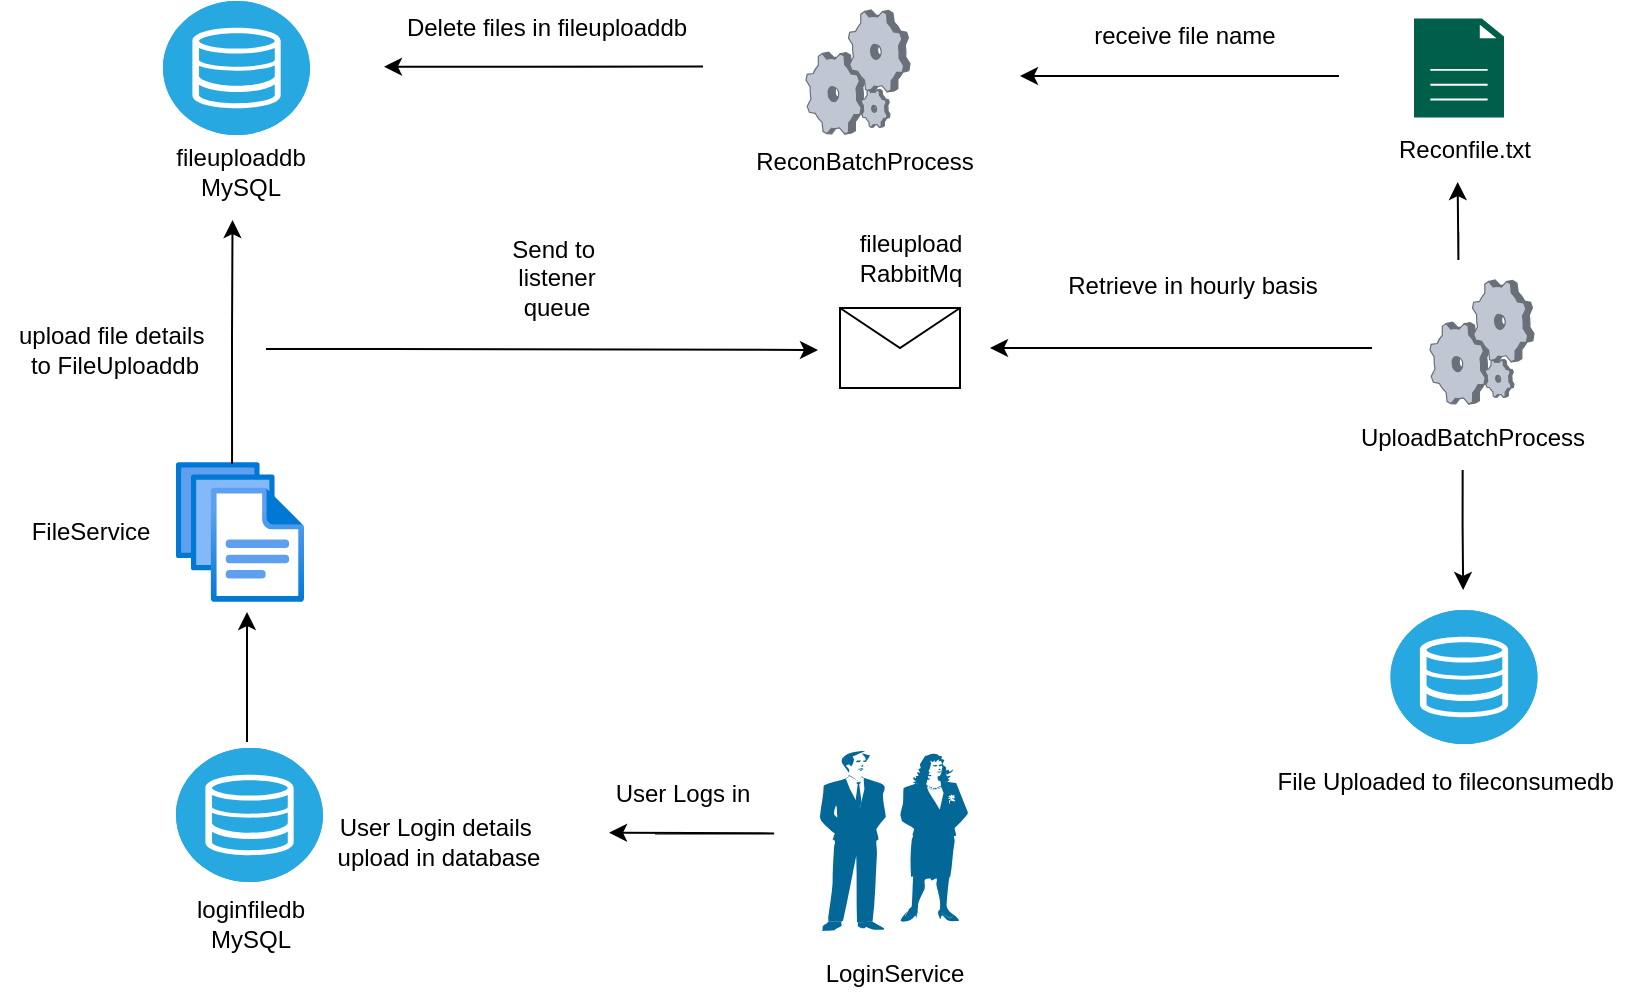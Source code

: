<mxfile version="20.3.0" type="device"><diagram id="QQPOJ132-fAmmbQWZ34u" name="Page-1"><mxGraphModel dx="946" dy="606" grid="0" gridSize="10" guides="1" tooltips="1" connect="1" arrows="1" fold="1" page="1" pageScale="1" pageWidth="827" pageHeight="1169" background="#FFFFFF" math="0" shadow="0"><root><mxCell id="0"/><mxCell id="1" parent="0"/><mxCell id="b46cZsFS5xohcrCA8L_F-11" value="" style="fillColor=#28A8E0;verticalLabelPosition=bottom;sketch=0;html=1;strokeColor=#ffffff;verticalAlign=top;align=center;points=[[0.145,0.145,0],[0.5,0,0],[0.855,0.145,0],[1,0.5,0],[0.855,0.855,0],[0.5,1,0],[0.145,0.855,0],[0,0.5,0]];pointerEvents=1;shape=mxgraph.cisco_safe.compositeIcon;bgIcon=ellipse;resIcon=mxgraph.cisco_safe.capability.storage;" parent="1" vertex="1"><mxGeometry x="81.5" y="30.5" width="73.5" height="67" as="geometry"/></mxCell><mxCell id="b46cZsFS5xohcrCA8L_F-4" value="fileuploaddb&lt;br&gt;MySQL" style="text;html=1;align=center;verticalAlign=middle;resizable=0;points=[];autosize=1;strokeColor=none;fillColor=none;" parent="1" vertex="1"><mxGeometry x="78.5" y="95" width="83" height="41" as="geometry"/></mxCell><mxCell id="b46cZsFS5xohcrCA8L_F-9" value="LoginService" style="text;html=1;align=center;verticalAlign=middle;resizable=0;points=[];autosize=1;strokeColor=none;fillColor=none;" parent="1" vertex="1"><mxGeometry x="403.5" y="504" width="87" height="26" as="geometry"/></mxCell><mxCell id="b46cZsFS5xohcrCA8L_F-10" value="" style="shape=mxgraph.cisco.people.man_woman;sketch=0;html=1;pointerEvents=1;dashed=0;fillColor=#036897;strokeColor=#ffffff;strokeWidth=2;verticalLabelPosition=bottom;verticalAlign=top;align=center;outlineConnect=0;" parent="1" vertex="1"><mxGeometry x="410" y="405.5" width="74" height="90" as="geometry"/></mxCell><mxCell id="b46cZsFS5xohcrCA8L_F-12" value="" style="aspect=fixed;html=1;points=[];align=center;image;fontSize=12;image=img/lib/azure2/general/Files.svg;" parent="1" vertex="1"><mxGeometry x="88" y="261" width="64" height="70" as="geometry"/></mxCell><mxCell id="b46cZsFS5xohcrCA8L_F-13" value="User Logs in" style="text;html=1;align=center;verticalAlign=middle;resizable=0;points=[];autosize=1;strokeColor=none;fillColor=none;" parent="1" vertex="1"><mxGeometry x="298" y="414" width="85" height="26" as="geometry"/></mxCell><mxCell id="b46cZsFS5xohcrCA8L_F-16" value="" style="fillColor=#28A8E0;verticalLabelPosition=bottom;sketch=0;html=1;strokeColor=#ffffff;verticalAlign=top;align=center;points=[[0.145,0.145,0],[0.5,0,0],[0.855,0.145,0],[1,0.5,0],[0.855,0.855,0],[0.5,1,0],[0.145,0.855,0],[0,0.5,0]];pointerEvents=1;shape=mxgraph.cisco_safe.compositeIcon;bgIcon=ellipse;resIcon=mxgraph.cisco_safe.capability.storage;" parent="1" vertex="1"><mxGeometry x="88" y="404" width="73.5" height="67" as="geometry"/></mxCell><mxCell id="b46cZsFS5xohcrCA8L_F-18" value="loginfiledb&lt;br&gt;MySQL" style="text;html=1;align=center;verticalAlign=middle;resizable=0;points=[];autosize=1;strokeColor=none;fillColor=none;" parent="1" vertex="1"><mxGeometry x="89" y="471" width="72" height="41" as="geometry"/></mxCell><mxCell id="b46cZsFS5xohcrCA8L_F-19" value="" style="edgeStyle=orthogonalEdgeStyle;rounded=0;orthogonalLoop=1;jettySize=auto;html=1;" parent="1" edge="1"><mxGeometry relative="1" as="geometry"><mxPoint x="123.5" y="387" as="sourcePoint"/><mxPoint x="123.5" y="336" as="targetPoint"/><Array as="points"><mxPoint x="123.5" y="401"/><mxPoint x="123.5" y="401"/></Array></mxGeometry></mxCell><mxCell id="b46cZsFS5xohcrCA8L_F-20" value="User Login details&amp;nbsp;&lt;br&gt;upload in database" style="text;html=1;align=center;verticalAlign=middle;resizable=0;points=[];autosize=1;strokeColor=none;fillColor=none;" parent="1" vertex="1"><mxGeometry x="159" y="430" width="119" height="41" as="geometry"/></mxCell><mxCell id="b46cZsFS5xohcrCA8L_F-23" value="FileService" style="text;html=1;align=center;verticalAlign=middle;resizable=0;points=[];autosize=1;strokeColor=none;fillColor=none;" parent="1" vertex="1"><mxGeometry x="6.25" y="283" width="77" height="26" as="geometry"/></mxCell><mxCell id="b46cZsFS5xohcrCA8L_F-24" value="" style="edgeStyle=orthogonalEdgeStyle;rounded=0;orthogonalLoop=1;jettySize=auto;html=1;entryX=0.455;entryY=1.098;entryDx=0;entryDy=0;entryPerimeter=0;exitX=0.438;exitY=0.014;exitDx=0;exitDy=0;exitPerimeter=0;" parent="1" source="b46cZsFS5xohcrCA8L_F-12" target="b46cZsFS5xohcrCA8L_F-4" edge="1"><mxGeometry relative="1" as="geometry"><mxPoint x="116" y="239" as="sourcePoint"/><mxPoint x="116" y="188" as="targetPoint"/><Array as="points"/></mxGeometry></mxCell><mxCell id="b46cZsFS5xohcrCA8L_F-25" value="upload file details&amp;nbsp;&lt;br&gt;to FileUploaddb" style="text;html=1;align=center;verticalAlign=middle;resizable=0;points=[];autosize=1;strokeColor=none;fillColor=none;" parent="1" vertex="1"><mxGeometry y="184" width="114" height="41" as="geometry"/></mxCell><mxCell id="b46cZsFS5xohcrCA8L_F-32" value="" style="shape=message;html=1;whiteSpace=wrap;html=1;outlineConnect=0;" parent="1" vertex="1"><mxGeometry x="420" y="184" width="60" height="40" as="geometry"/></mxCell><mxCell id="b46cZsFS5xohcrCA8L_F-35" value="fileupload&lt;br&gt;RabbitMq" style="text;html=1;align=center;verticalAlign=middle;resizable=0;points=[];autosize=1;strokeColor=none;fillColor=none;" parent="1" vertex="1"><mxGeometry x="420" y="138" width="69" height="41" as="geometry"/></mxCell><mxCell id="b46cZsFS5xohcrCA8L_F-36" value="Send to&amp;nbsp;&lt;br&gt;listener&lt;br&gt;queue&lt;br&gt;" style="text;html=1;align=center;verticalAlign=middle;resizable=0;points=[];autosize=1;strokeColor=none;fillColor=none;" parent="1" vertex="1"><mxGeometry x="246" y="141" width="63" height="55" as="geometry"/></mxCell><mxCell id="b46cZsFS5xohcrCA8L_F-37" value="" style="verticalLabelPosition=bottom;sketch=0;aspect=fixed;html=1;verticalAlign=top;strokeColor=none;align=center;outlineConnect=0;shape=mxgraph.citrix.process;" parent="1" vertex="1"><mxGeometry x="715" y="170" width="52" height="62" as="geometry"/></mxCell><mxCell id="b46cZsFS5xohcrCA8L_F-40" value="" style="fillColor=#28A8E0;verticalLabelPosition=bottom;sketch=0;html=1;strokeColor=#ffffff;verticalAlign=top;align=center;points=[[0.145,0.145,0],[0.5,0,0],[0.855,0.145,0],[1,0.5,0],[0.855,0.855,0],[0.5,1,0],[0.145,0.855,0],[0,0.5,0]];pointerEvents=1;shape=mxgraph.cisco_safe.compositeIcon;bgIcon=ellipse;resIcon=mxgraph.cisco_safe.capability.storage;" parent="1" vertex="1"><mxGeometry x="695.25" y="335" width="73.5" height="67" as="geometry"/></mxCell><mxCell id="b46cZsFS5xohcrCA8L_F-44" value="" style="edgeStyle=orthogonalEdgeStyle;rounded=0;orthogonalLoop=1;jettySize=auto;html=1;startArrow=none;" parent="1" edge="1"><mxGeometry relative="1" as="geometry"><mxPoint x="731.33" y="265" as="sourcePoint"/><mxPoint x="731.58" y="325" as="targetPoint"/><Array as="points"><mxPoint x="732.33" y="293"/></Array></mxGeometry></mxCell><mxCell id="b46cZsFS5xohcrCA8L_F-43" value="UploadBatchProcess" style="text;html=1;align=center;verticalAlign=middle;resizable=0;points=[];autosize=1;strokeColor=none;fillColor=none;" parent="1" vertex="1"><mxGeometry x="671" y="235.5" width="130" height="26" as="geometry"/></mxCell><mxCell id="b46cZsFS5xohcrCA8L_F-46" value="File Uploaded to fileconsumedb&amp;nbsp;" style="text;html=1;align=center;verticalAlign=middle;resizable=0;points=[];autosize=1;strokeColor=none;fillColor=none;" parent="1" vertex="1"><mxGeometry x="629.5" y="408" width="189" height="26" as="geometry"/></mxCell><mxCell id="b46cZsFS5xohcrCA8L_F-48" value="" style="verticalLabelPosition=bottom;sketch=0;aspect=fixed;html=1;verticalAlign=top;strokeColor=none;align=center;outlineConnect=0;shape=mxgraph.citrix.process;" parent="1" vertex="1"><mxGeometry x="403" y="35" width="52" height="62" as="geometry"/></mxCell><mxCell id="b46cZsFS5xohcrCA8L_F-57" value="" style="edgeStyle=orthogonalEdgeStyle;rounded=0;orthogonalLoop=1;jettySize=auto;html=1;" parent="1" edge="1"><mxGeometry relative="1" as="geometry"><mxPoint x="133" y="204.5" as="sourcePoint"/><mxPoint x="409" y="205" as="targetPoint"/><Array as="points"><mxPoint x="193" y="204.5"/></Array></mxGeometry></mxCell><mxCell id="b46cZsFS5xohcrCA8L_F-59" value="" style="sketch=0;pointerEvents=1;shadow=0;dashed=0;html=1;strokeColor=none;fillColor=#005F4B;labelPosition=center;verticalLabelPosition=bottom;verticalAlign=top;align=center;outlineConnect=0;shape=mxgraph.veeam2.file;" parent="1" vertex="1"><mxGeometry x="707" y="39.25" width="45" height="49.5" as="geometry"/></mxCell><mxCell id="b46cZsFS5xohcrCA8L_F-60" value="" style="edgeStyle=orthogonalEdgeStyle;rounded=0;orthogonalLoop=1;jettySize=auto;html=1;" parent="1" edge="1"><mxGeometry relative="1" as="geometry"><mxPoint x="610" y="68" as="sourcePoint"/><mxPoint x="510" y="68" as="targetPoint"/><Array as="points"><mxPoint x="669.5" y="67.33"/></Array></mxGeometry></mxCell><mxCell id="b46cZsFS5xohcrCA8L_F-61" value="" style="edgeStyle=orthogonalEdgeStyle;rounded=0;orthogonalLoop=1;jettySize=auto;html=1;" parent="1" edge="1"><mxGeometry relative="1" as="geometry"><mxPoint x="292" y="63.33" as="sourcePoint"/><mxPoint x="192" y="63.33" as="targetPoint"/><Array as="points"><mxPoint x="351.5" y="62.66"/></Array></mxGeometry></mxCell><mxCell id="b46cZsFS5xohcrCA8L_F-62" value="receive file name" style="text;html=1;align=center;verticalAlign=middle;resizable=0;points=[];autosize=1;strokeColor=none;fillColor=none;" parent="1" vertex="1"><mxGeometry x="537" y="35" width="109" height="26" as="geometry"/></mxCell><mxCell id="b46cZsFS5xohcrCA8L_F-63" value="Delete files in fileuploaddb" style="text;html=1;align=center;verticalAlign=middle;resizable=0;points=[];autosize=1;strokeColor=none;fillColor=none;" parent="1" vertex="1"><mxGeometry x="194" y="30.5" width="158" height="26" as="geometry"/></mxCell><mxCell id="b46cZsFS5xohcrCA8L_F-64" value="Reconfile.txt" style="text;html=1;align=center;verticalAlign=middle;resizable=0;points=[];autosize=1;strokeColor=none;fillColor=none;" parent="1" vertex="1"><mxGeometry x="690" y="92" width="84" height="26" as="geometry"/></mxCell><mxCell id="b46cZsFS5xohcrCA8L_F-65" value="" style="edgeStyle=orthogonalEdgeStyle;rounded=0;orthogonalLoop=1;jettySize=auto;html=1;" parent="1" edge="1"><mxGeometry relative="1" as="geometry"><mxPoint x="729.16" y="146" as="sourcePoint"/><mxPoint x="728.83" y="121" as="targetPoint"/><Array as="points"><mxPoint x="729.16" y="160"/><mxPoint x="729.16" y="160"/></Array></mxGeometry></mxCell><mxCell id="b46cZsFS5xohcrCA8L_F-66" value="" style="edgeStyle=orthogonalEdgeStyle;rounded=0;orthogonalLoop=1;jettySize=auto;html=1;" parent="1" edge="1"><mxGeometry relative="1" as="geometry"><mxPoint x="327.53" y="446.73" as="sourcePoint"/><mxPoint x="304.53" y="446.33" as="targetPoint"/><Array as="points"><mxPoint x="387.03" y="446.06"/></Array></mxGeometry></mxCell><mxCell id="b46cZsFS5xohcrCA8L_F-67" value="ReconBatchProcess" style="text;html=1;align=center;verticalAlign=middle;resizable=0;points=[];autosize=1;strokeColor=none;fillColor=none;" parent="1" vertex="1"><mxGeometry x="368" y="97.5" width="127" height="26" as="geometry"/></mxCell><mxCell id="7o2i_r50_jtFc_DXthzG-5" value="" style="edgeStyle=orthogonalEdgeStyle;rounded=0;orthogonalLoop=1;jettySize=auto;html=1;" edge="1" parent="1"><mxGeometry relative="1" as="geometry"><mxPoint x="686" y="204" as="sourcePoint"/><mxPoint x="495" y="204" as="targetPoint"/><Array as="points"><mxPoint x="654.5" y="203.33"/></Array></mxGeometry></mxCell><mxCell id="7o2i_r50_jtFc_DXthzG-6" value="Retrieve in hourly basis" style="text;html=1;align=center;verticalAlign=middle;resizable=0;points=[];autosize=1;strokeColor=none;fillColor=none;" vertex="1" parent="1"><mxGeometry x="524" y="160" width="143" height="26" as="geometry"/></mxCell></root></mxGraphModel></diagram></mxfile>